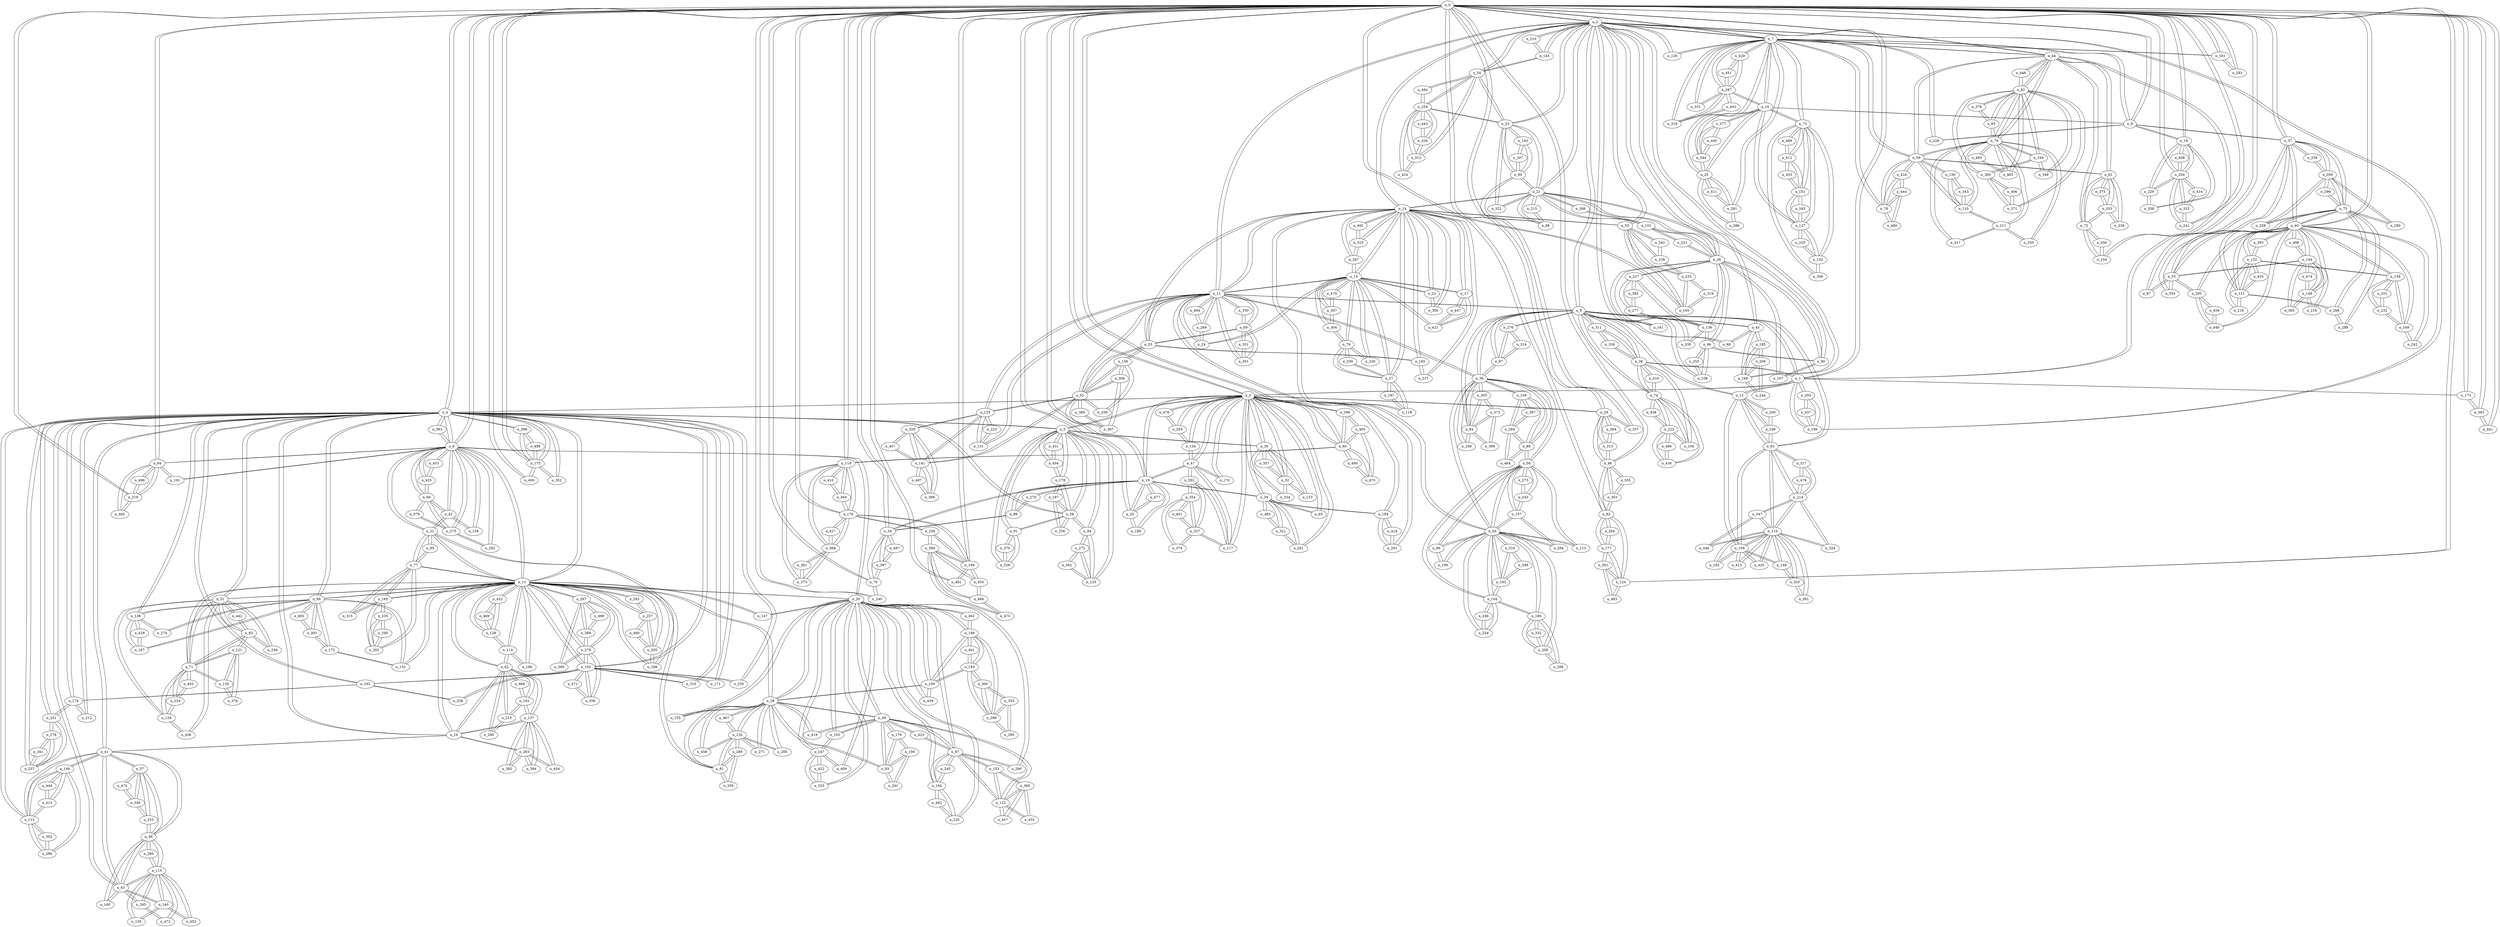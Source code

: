 graph g18 {
n_0--n_2
n_0--n_1
n_0--n_3
n_0--n_4
n_0--n_6
n_0--n_7
n_0--n_8
n_0--n_18
n_0--n_19
n_0--n_29
n_0--n_34
n_0--n_35
n_0--n_37
n_0--n_40
n_0--n_44
n_0--n_46
n_0--n_60
n_0--n_64
n_0--n_70
n_0--n_92
n_0--n_119
n_0--n_124
n_0--n_173
n_0--n_175
n_0--n_176
n_0--n_181
n_0--n_199
n_0--n_204
n_0--n_219
n_0--n_240
n_0--n_241
n_0--n_283
n_0--n_337
n_0--n_363
n_0--n_400
n_0--n_441
n_0--n_481
n_1--n_0
n_1--n_2
n_1--n_3
n_1--n_9
n_1--n_12
n_1--n_38
n_1--n_173
n_1--n_186
n_1--n_293
n_2--n_0
n_2--n_1
n_2--n_7
n_2--n_9
n_2--n_11
n_2--n_14
n_2--n_21
n_2--n_23
n_2--n_26
n_2--n_45
n_2--n_54
n_2--n_55
n_2--n_126
n_2--n_145
n_2--n_161
n_2--n_168
n_2--n_186
n_2--n_210
n_3--n_1
n_3--n_0
n_3--n_4
n_3--n_5
n_3--n_19
n_3--n_29
n_3--n_30
n_3--n_32
n_3--n_39
n_3--n_47
n_3--n_60
n_3--n_65
n_3--n_117
n_3--n_134
n_3--n_170
n_3--n_184
n_3--n_201
n_3--n_203
n_3--n_261
n_3--n_399
n_3--n_476
n_4--n_3
n_4--n_0
n_4--n_5
n_4--n_6
n_4--n_13
n_4--n_16
n_4--n_41
n_4--n_43
n_4--n_51
n_4--n_58
n_4--n_99
n_4--n_102
n_4--n_112
n_4--n_138
n_4--n_163
n_4--n_171
n_4--n_174
n_4--n_175
n_4--n_212
n_4--n_230
n_4--n_231
n_4--n_237
n_4--n_316
n_4--n_352
n_4--n_388
n_4--n_393
n_5--n_4
n_5--n_3
n_5--n_30
n_5--n_58
n_5--n_91
n_5--n_94
n_5--n_125
n_5--n_178
n_5--n_328
n_5--n_404
n_5--n_431
n_6--n_0
n_6--n_4
n_6--n_13
n_6--n_20
n_6--n_31
n_6--n_42
n_6--n_64
n_6--n_66
n_6--n_158
n_6--n_191
n_6--n_275
n_6--n_282
n_6--n_393
n_6--n_425
n_6--n_453
n_7--n_2
n_7--n_0
n_7--n_8
n_7--n_10
n_7--n_25
n_7--n_44
n_7--n_59
n_7--n_73
n_7--n_78
n_7--n_126
n_7--n_181
n_7--n_228
n_7--n_281
n_7--n_287
n_7--n_318
n_7--n_331
n_7--n_429
n_8--n_7
n_8--n_0
n_8--n_10
n_8--n_18
n_8--n_37
n_8--n_228
n_9--n_2
n_9--n_1
n_9--n_11
n_9--n_12
n_9--n_36
n_9--n_38
n_9--n_45
n_9--n_63
n_9--n_68
n_9--n_74
n_9--n_84
n_9--n_87
n_9--n_161
n_9--n_276
n_9--n_311
n_10--n_8
n_10--n_7
n_10--n_25
n_10--n_73
n_10--n_127
n_10--n_287
n_10--n_344
n_10--n_377
n_11--n_9
n_11--n_2
n_11--n_14
n_11--n_15
n_11--n_24
n_11--n_33
n_11--n_36
n_11--n_50
n_11--n_52
n_11--n_69
n_11--n_123
n_11--n_131
n_11--n_269
n_11--n_301
n_11--n_350
n_11--n_494
n_12--n_9
n_12--n_1
n_12--n_63
n_12--n_109
n_12--n_166
n_12--n_200
n_13--n_4
n_13--n_6
n_13--n_16
n_13--n_20
n_13--n_28
n_13--n_31
n_13--n_51
n_13--n_62
n_13--n_71
n_13--n_77
n_13--n_81
n_13--n_99
n_13--n_102
n_13--n_114
n_13--n_128
n_13--n_147
n_13--n_152
n_13--n_165
n_13--n_196
n_13--n_198
n_13--n_205
n_13--n_257
n_13--n_262
n_13--n_279
n_13--n_297
n_13--n_432
n_14--n_2
n_14--n_11
n_14--n_15
n_14--n_17
n_14--n_21
n_14--n_22
n_14--n_27
n_14--n_33
n_14--n_55
n_14--n_105
n_14--n_118
n_14--n_192
n_14--n_217
n_14--n_267
n_14--n_306
n_14--n_323
n_14--n_492
n_15--n_11
n_15--n_14
n_15--n_17
n_15--n_22
n_15--n_24
n_15--n_27
n_15--n_79
n_15--n_226
n_15--n_267
n_15--n_304
n_15--n_307
n_15--n_421
n_15--n_479
n_16--n_4
n_16--n_13
n_16--n_41
n_16--n_62
n_16--n_137
n_16--n_263
n_17--n_15
n_17--n_14
n_17--n_421
n_17--n_447
n_18--n_8
n_18--n_0
n_18--n_204
n_18--n_229
n_18--n_358
n_18--n_408
n_19--n_0
n_19--n_3
n_19--n_34
n_19--n_35
n_19--n_39
n_19--n_47
n_19--n_88
n_19--n_189
n_19--n_270
n_19--n_477
n_20--n_13
n_20--n_6
n_20--n_28
n_20--n_49
n_20--n_67
n_20--n_100
n_20--n_103
n_20--n_147
n_20--n_155
n_20--n_188
n_20--n_194
n_20--n_225
n_20--n_247
n_20--n_266
n_20--n_325
n_20--n_409
n_20--n_439
n_20--n_462
n_21--n_14
n_21--n_2
n_21--n_23
n_21--n_26
n_21--n_80
n_21--n_90
n_21--n_98
n_21--n_101
n_21--n_215
n_21--n_322
n_21--n_366
n_22--n_15
n_22--n_14
n_22--n_306
n_23--n_21
n_23--n_2
n_23--n_54
n_23--n_90
n_23--n_143
n_23--n_254
n_23--n_322
n_24--n_11
n_24--n_15
n_24--n_269
n_25--n_10
n_25--n_7
n_25--n_281
n_25--n_344
n_25--n_386
n_25--n_411
n_26--n_21
n_26--n_2
n_26--n_80
n_26--n_96
n_26--n_101
n_26--n_107
n_26--n_108
n_26--n_136
n_26--n_221
n_26--n_227
n_27--n_15
n_27--n_14
n_27--n_79
n_27--n_118
n_27--n_187
n_27--n_339
n_28--n_13
n_28--n_20
n_28--n_49
n_28--n_81
n_28--n_93
n_28--n_100
n_28--n_120
n_28--n_155
n_28--n_271
n_28--n_285
n_28--n_419
n_28--n_458
n_28--n_467
n_29--n_3
n_29--n_0
n_29--n_46
n_29--n_313
n_29--n_337
n_29--n_384
n_30--n_3
n_30--n_5
n_30--n_32
n_30--n_133
n_30--n_334
n_30--n_357
n_31--n_13
n_31--n_6
n_31--n_42
n_31--n_77
n_31--n_95
n_31--n_198
n_32--n_30
n_32--n_3
n_32--n_133
n_32--n_334
n_32--n_357
n_33--n_14
n_33--n_11
n_33--n_52
n_33--n_69
n_33--n_156
n_33--n_192
n_34--n_19
n_34--n_0
n_34--n_70
n_34--n_88
n_34--n_387
n_34--n_497
n_35--n_19
n_35--n_0
n_35--n_189
n_35--n_477
n_36--n_9
n_36--n_11
n_36--n_50
n_36--n_56
n_36--n_84
n_36--n_87
n_36--n_89
n_36--n_159
n_36--n_249
n_36--n_305
n_37--n_0
n_37--n_8
n_37--n_40
n_37--n_53
n_37--n_75
n_37--n_97
n_37--n_209
n_37--n_239
n_38--n_9
n_38--n_1
n_38--n_74
n_38--n_106
n_38--n_311
n_38--n_336
n_38--n_416
n_39--n_19
n_39--n_3
n_39--n_65
n_39--n_184
n_39--n_261
n_39--n_321
n_39--n_485
n_40--n_37
n_40--n_0
n_40--n_53
n_40--n_75
n_40--n_111
n_40--n_132
n_40--n_139
n_40--n_144
n_40--n_148
n_40--n_169
n_40--n_242
n_40--n_295
n_40--n_353
n_40--n_383
n_40--n_440
n_40--n_498
n_41--n_16
n_41--n_4
n_41--n_43
n_41--n_48
n_41--n_57
n_41--n_112
n_41--n_146
n_42--n_6
n_42--n_31
n_42--n_66
n_42--n_158
n_43--n_41
n_43--n_4
n_43--n_48
n_43--n_115
n_43--n_140
n_43--n_160
n_43--n_265
n_44--n_7
n_44--n_0
n_44--n_59
n_44--n_61
n_44--n_72
n_44--n_76
n_44--n_82
n_44--n_154
n_44--n_448
n_45--n_2
n_45--n_9
n_45--n_68
n_45--n_168
n_45--n_185
n_46--n_29
n_46--n_0
n_46--n_92
n_46--n_303
n_46--n_313
n_46--n_335
n_47--n_19
n_47--n_3
n_47--n_117
n_47--n_134
n_47--n_170
n_47--n_292
n_48--n_41
n_48--n_43
n_48--n_57
n_48--n_115
n_48--n_160
n_48--n_252
n_48--n_260
n_49--n_20
n_49--n_28
n_49--n_67
n_49--n_93
n_49--n_103
n_49--n_122
n_49--n_179
n_49--n_419
n_49--n_423
n_50--n_36
n_50--n_11
n_50--n_56
n_50--n_86
n_50--n_104
n_50--n_113
n_50--n_157
n_50--n_180
n_50--n_183
n_50--n_190
n_50--n_208
n_50--n_234
n_50--n_294
n_50--n_310
n_51--n_4
n_51--n_13
n_51--n_71
n_51--n_83
n_51--n_129
n_51--n_248
n_51--n_436
n_51--n_442
n_52--n_33
n_52--n_11
n_52--n_123
n_52--n_141
n_52--n_156
n_52--n_259
n_52--n_309
n_52--n_367
n_52--n_385
n_53--n_40
n_53--n_37
n_53--n_97
n_53--n_144
n_53--n_295
n_53--n_353
n_54--n_23
n_54--n_2
n_54--n_145
n_54--n_254
n_54--n_312
n_54--n_484
n_55--n_2
n_55--n_14
n_55--n_105
n_55--n_233
n_55--n_238
n_55--n_342
n_56--n_50
n_56--n_36
n_56--n_86
n_56--n_89
n_56--n_104
n_56--n_113
n_56--n_157
n_56--n_243
n_56--n_273
n_57--n_48
n_57--n_41
n_57--n_252
n_57--n_346
n_57--n_475
n_58--n_5
n_58--n_4
n_58--n_91
n_58--n_94
n_58--n_178
n_58--n_197
n_58--n_256
n_59--n_44
n_59--n_7
n_59--n_61
n_59--n_76
n_59--n_78
n_59--n_110
n_59--n_130
n_59--n_434
n_60--n_3
n_60--n_0
n_60--n_119
n_60--n_399
n_60--n_405
n_60--n_470
n_60--n_490
n_61--n_44
n_61--n_59
n_61--n_72
n_61--n_253
n_61--n_338
n_61--n_375
n_62--n_16
n_62--n_13
n_62--n_114
n_62--n_137
n_62--n_162
n_62--n_213
n_62--n_280
n_62--n_468
n_63--n_12
n_63--n_9
n_63--n_109
n_63--n_116
n_63--n_166
n_63--n_214
n_63--n_317
n_64--n_6
n_64--n_0
n_64--n_191
n_64--n_219
n_64--n_465
n_64--n_496
n_65--n_3
n_65--n_39
n_66--n_6
n_66--n_42
n_66--n_275
n_66--n_379
n_66--n_425
n_67--n_49
n_67--n_20
n_67--n_122
n_67--n_153
n_67--n_194
n_67--n_245
n_67--n_266
n_67--n_423
n_68--n_45
n_68--n_9
n_69--n_11
n_69--n_33
n_69--n_301
n_69--n_350
n_69--n_351
n_70--n_34
n_70--n_0
n_70--n_240
n_70--n_387
n_71--n_51
n_71--n_13
n_71--n_83
n_71--n_121
n_71--n_129
n_71--n_135
n_71--n_224
n_71--n_403
n_72--n_44
n_72--n_61
n_72--n_154
n_72--n_253
n_72--n_456
n_73--n_10
n_73--n_7
n_73--n_127
n_73--n_142
n_73--n_151
n_73--n_308
n_73--n_412
n_73--n_489
n_74--n_38
n_74--n_9
n_74--n_106
n_74--n_222
n_74--n_416
n_74--n_430
n_74--n_438
n_75--n_40
n_75--n_37
n_75--n_111
n_75--n_209
n_75--n_258
n_75--n_268
n_75--n_288
n_75--n_290
n_75--n_299
n_76--n_44
n_76--n_59
n_76--n_82
n_76--n_85
n_76--n_110
n_76--n_164
n_76--n_211
n_76--n_250
n_76--n_417
n_76--n_463
n_76--n_493
n_77--n_13
n_77--n_31
n_77--n_95
n_77--n_165
n_77--n_202
n_77--n_315
n_78--n_7
n_78--n_59
n_78--n_434
n_78--n_444
n_78--n_480
n_79--n_27
n_79--n_15
n_79--n_226
n_79--n_304
n_79--n_339
n_80--n_26
n_80--n_21
n_80--n_96
n_80--n_107
n_81--n_28
n_81--n_13
n_81--n_120
n_81--n_289
n_81--n_359
n_82--n_76
n_82--n_44
n_82--n_85
n_82--n_164
n_82--n_348
n_82--n_360
n_82--n_371
n_82--n_378
n_82--n_448
n_82--n_463
n_83--n_71
n_83--n_51
n_83--n_121
n_83--n_248
n_83--n_442
n_84--n_36
n_84--n_9
n_84--n_249
n_84--n_305
n_84--n_372
n_84--n_398
n_85--n_82
n_85--n_76
n_85--n_378
n_86--n_56
n_86--n_50
n_86--n_190
n_87--n_36
n_87--n_9
n_87--n_276
n_87--n_314
n_88--n_34
n_88--n_19
n_88--n_270
n_89--n_56
n_89--n_36
n_89--n_159
n_89--n_284
n_89--n_464
n_90--n_23
n_90--n_21
n_90--n_98
n_90--n_143
n_90--n_207
n_91--n_58
n_91--n_5
n_91--n_328
n_91--n_370
n_92--n_46
n_92--n_0
n_92--n_124
n_92--n_177
n_92--n_264
n_92--n_303
n_93--n_49
n_93--n_28
n_93--n_179
n_93--n_195
n_93--n_291
n_94--n_5
n_94--n_58
n_94--n_125
n_94--n_272
n_95--n_31
n_95--n_77
n_96--n_80
n_96--n_26
n_96--n_108
n_96--n_136
n_96--n_255
n_97--n_37
n_97--n_53
n_98--n_90
n_98--n_21
n_98--n_215
n_99--n_4
n_99--n_13
n_99--n_138
n_99--n_152
n_99--n_167
n_99--n_172
n_99--n_274
n_99--n_491
n_99--n_495
n_100--n_28
n_100--n_20
n_100--n_188
n_100--n_193
n_100--n_439
n_101--n_21
n_101--n_26
n_101--n_221
n_101--n_366
n_102--n_4
n_102--n_13
n_102--n_163
n_102--n_171
n_102--n_230
n_102--n_279
n_102--n_316
n_102--n_326
n_102--n_356
n_102--n_471
n_103--n_49
n_103--n_20
n_103--n_247
n_104--n_50
n_104--n_56
n_104--n_180
n_104--n_183
n_104--n_234
n_104--n_246
n_105--n_14
n_105--n_55
n_105--n_233
n_105--n_319
n_106--n_74
n_106--n_38
n_106--n_222
n_107--n_26
n_107--n_80
n_108--n_96
n_108--n_26
n_108--n_255
n_109--n_63
n_109--n_12
n_109--n_116
n_109--n_149
n_109--n_182
n_109--n_413
n_109--n_420
n_110--n_59
n_110--n_76
n_110--n_130
n_110--n_211
n_110--n_343
n_111--n_75
n_111--n_40
n_111--n_132
n_111--n_218
n_111--n_268
n_111--n_435
n_112--n_4
n_112--n_41
n_112--n_146
n_112--n_286
n_112--n_302
n_112--n_415
n_113--n_56
n_113--n_50
n_114--n_62
n_114--n_13
n_114--n_128
n_114--n_196
n_115--n_48
n_115--n_43
n_115--n_140
n_115--n_150
n_115--n_260
n_115--n_265
n_115--n_452
n_115--n_472
n_116--n_109
n_116--n_63
n_116--n_149
n_116--n_182
n_116--n_214
n_116--n_320
n_116--n_324
n_116--n_347
n_116--n_391
n_116--n_413
n_116--n_420
n_116--n_446
n_117--n_47
n_117--n_3
n_117--n_292
n_117--n_327
n_118--n_14
n_118--n_27
n_118--n_187
n_119--n_60
n_119--n_0
n_119--n_176
n_119--n_364
n_119--n_368
n_119--n_373
n_119--n_410
n_120--n_81
n_120--n_28
n_120--n_271
n_120--n_285
n_120--n_289
n_120--n_458
n_120--n_467
n_121--n_83
n_121--n_71
n_121--n_135
n_121--n_376
n_122--n_67
n_122--n_49
n_122--n_153
n_122--n_380
n_122--n_455
n_122--n_457
n_123--n_52
n_123--n_11
n_123--n_131
n_123--n_141
n_123--n_223
n_123--n_329
n_124--n_92
n_124--n_0
n_124--n_177
n_124--n_361
n_124--n_483
n_125--n_5
n_125--n_94
n_125--n_272
n_125--n_362
n_126--n_2
n_126--n_7
n_127--n_10
n_127--n_73
n_127--n_142
n_127--n_151
n_127--n_220
n_127--n_345
n_128--n_114
n_128--n_13
n_128--n_432
n_128--n_469
n_129--n_71
n_129--n_51
n_129--n_224
n_129--n_436
n_130--n_110
n_130--n_59
n_130--n_343
n_131--n_123
n_131--n_11
n_131--n_223
n_132--n_111
n_132--n_40
n_132--n_139
n_132--n_218
n_132--n_383
n_132--n_435
n_133--n_32
n_133--n_30
n_134--n_47
n_134--n_3
n_134--n_203
n_135--n_121
n_135--n_71
n_135--n_376
n_136--n_26
n_136--n_96
n_136--n_227
n_136--n_277
n_136--n_330
n_137--n_16
n_137--n_62
n_137--n_162
n_137--n_263
n_137--n_392
n_137--n_394
n_137--n_454
n_138--n_99
n_138--n_4
n_138--n_167
n_138--n_274
n_138--n_428
n_139--n_132
n_139--n_40
n_139--n_169
n_139--n_232
n_139--n_251
n_140--n_115
n_140--n_43
n_140--n_150
n_140--n_452
n_141--n_52
n_141--n_123
n_141--n_329
n_141--n_396
n_141--n_407
n_141--n_487
n_142--n_127
n_142--n_73
n_142--n_220
n_142--n_308
n_143--n_90
n_143--n_23
n_143--n_207
n_144--n_40
n_144--n_53
n_144--n_148
n_144--n_216
n_144--n_365
n_144--n_474
n_144--n_498
n_145--n_54
n_145--n_2
n_145--n_210
n_146--n_112
n_146--n_41
n_146--n_286
n_146--n_415
n_146--n_449
n_147--n_20
n_147--n_13
n_148--n_144
n_148--n_40
n_148--n_216
n_148--n_365
n_148--n_474
n_149--n_109
n_149--n_116
n_149--n_320
n_150--n_115
n_150--n_140
n_151--n_127
n_151--n_73
n_151--n_345
n_151--n_412
n_151--n_433
n_152--n_99
n_152--n_13
n_152--n_172
n_153--n_122
n_153--n_67
n_153--n_380
n_154--n_72
n_154--n_44
n_154--n_456
n_155--n_20
n_155--n_28
n_156--n_52
n_156--n_33
n_156--n_259
n_156--n_309
n_157--n_56
n_157--n_50
n_157--n_243
n_157--n_294
n_158--n_42
n_158--n_6
n_159--n_89
n_159--n_36
n_159--n_284
n_159--n_397
n_160--n_43
n_160--n_48
n_161--n_9
n_161--n_2
n_162--n_137
n_162--n_62
n_162--n_213
n_162--n_468
n_163--n_102
n_163--n_4
n_163--n_174
n_163--n_326
n_164--n_76
n_164--n_82
n_164--n_348
n_164--n_360
n_165--n_77
n_165--n_13
n_165--n_202
n_165--n_235
n_165--n_315
n_166--n_12
n_166--n_63
n_166--n_200
n_167--n_99
n_167--n_138
n_167--n_428
n_168--n_45
n_168--n_2
n_168--n_185
n_168--n_206
n_168--n_244
n_169--n_40
n_169--n_139
n_169--n_232
n_169--n_242
n_170--n_47
n_170--n_3
n_171--n_102
n_171--n_4
n_172--n_152
n_172--n_99
n_172--n_491
n_173--n_1
n_173--n_0
n_173--n_363
n_174--n_163
n_174--n_4
n_174--n_212
n_174--n_231
n_175--n_0
n_175--n_4
n_175--n_352
n_175--n_388
n_175--n_400
n_175--n_488
n_176--n_119
n_176--n_0
n_176--n_199
n_176--n_236
n_176--n_364
n_176--n_368
n_176--n_427
n_177--n_92
n_177--n_124
n_177--n_264
n_177--n_361
n_178--n_5
n_178--n_58
n_178--n_197
n_178--n_404
n_179--n_93
n_179--n_49
n_179--n_195
n_180--n_104
n_180--n_50
n_180--n_208
n_180--n_298
n_180--n_332
n_181--n_7
n_181--n_0
n_181--n_283
n_182--n_109
n_182--n_116
n_183--n_50
n_183--n_104
n_183--n_310
n_183--n_349
n_184--n_3
n_184--n_39
n_184--n_201
n_184--n_418
n_185--n_168
n_185--n_45
n_185--n_206
n_186--n_2
n_186--n_1
n_186--n_293
n_186--n_437
n_187--n_118
n_187--n_27
n_188--n_100
n_188--n_20
n_188--n_193
n_188--n_296
n_188--n_461
n_188--n_462
n_189--n_35
n_189--n_19
n_190--n_86
n_190--n_50
n_191--n_64
n_191--n_6
n_192--n_14
n_192--n_33
n_192--n_217
n_193--n_188
n_193--n_100
n_193--n_296
n_193--n_300
n_193--n_461
n_194--n_67
n_194--n_20
n_194--n_225
n_194--n_245
n_194--n_482
n_195--n_179
n_195--n_93
n_195--n_291
n_196--n_114
n_196--n_13
n_197--n_178
n_197--n_58
n_197--n_256
n_198--n_31
n_198--n_13
n_198--n_205
n_199--n_176
n_199--n_0
n_199--n_236
n_199--n_389
n_199--n_450
n_199--n_481
n_200--n_166
n_200--n_12
n_201--n_184
n_201--n_3
n_201--n_418
n_202--n_77
n_202--n_165
n_202--n_235
n_202--n_340
n_203--n_134
n_203--n_3
n_203--n_476
n_204--n_18
n_204--n_0
n_204--n_229
n_204--n_241
n_204--n_333
n_204--n_408
n_204--n_414
n_205--n_13
n_205--n_198
n_205--n_257
n_205--n_460
n_206--n_168
n_206--n_185
n_206--n_244
n_207--n_90
n_207--n_143
n_208--n_50
n_208--n_180
n_208--n_298
n_208--n_332
n_209--n_75
n_209--n_37
n_209--n_239
n_209--n_258
n_209--n_290
n_209--n_299
n_210--n_145
n_210--n_2
n_211--n_76
n_211--n_110
n_211--n_250
n_211--n_417
n_212--n_174
n_212--n_4
n_213--n_62
n_213--n_162
n_213--n_280
n_214--n_116
n_214--n_63
n_214--n_317
n_214--n_324
n_214--n_347
n_214--n_478
n_215--n_98
n_215--n_21
n_216--n_144
n_216--n_148
n_217--n_192
n_217--n_14
n_218--n_132
n_218--n_111
n_219--n_64
n_219--n_0
n_219--n_465
n_219--n_496
n_220--n_127
n_220--n_142
n_221--n_101
n_221--n_26
n_222--n_106
n_222--n_74
n_222--n_430
n_222--n_438
n_222--n_486
n_223--n_131
n_223--n_123
n_224--n_129
n_224--n_71
n_224--n_403
n_225--n_194
n_225--n_20
n_225--n_482
n_226--n_15
n_226--n_79
n_227--n_136
n_227--n_26
n_227--n_277
n_227--n_382
n_228--n_8
n_228--n_7
n_229--n_204
n_229--n_18
n_229--n_358
n_230--n_102
n_230--n_4
n_231--n_174
n_231--n_4
n_231--n_237
n_231--n_278
n_232--n_169
n_232--n_139
n_232--n_251
n_233--n_55
n_233--n_105
n_233--n_238
n_233--n_319
n_234--n_50
n_234--n_104
n_234--n_246
n_235--n_165
n_235--n_202
n_235--n_340
n_236--n_199
n_236--n_176
n_236--n_389
n_237--n_4
n_237--n_231
n_237--n_278
n_237--n_341
n_238--n_233
n_238--n_55
n_238--n_342
n_239--n_209
n_239--n_37
n_240--n_70
n_240--n_0
n_241--n_204
n_241--n_0
n_241--n_333
n_242--n_169
n_242--n_40
n_243--n_157
n_243--n_56
n_243--n_273
n_244--n_206
n_244--n_168
n_245--n_194
n_245--n_67
n_246--n_104
n_246--n_234
n_247--n_20
n_247--n_103
n_247--n_325
n_247--n_409
n_247--n_422
n_248--n_51
n_248--n_83
n_249--n_84
n_249--n_36
n_250--n_211
n_250--n_76
n_251--n_139
n_251--n_232
n_252--n_57
n_252--n_48
n_252--n_346
n_253--n_61
n_253--n_72
n_253--n_338
n_253--n_375
n_254--n_54
n_254--n_23
n_254--n_312
n_254--n_424
n_254--n_426
n_254--n_443
n_254--n_484
n_255--n_96
n_255--n_108
n_256--n_58
n_256--n_197
n_257--n_205
n_257--n_13
n_257--n_262
n_257--n_460
n_258--n_209
n_258--n_75
n_259--n_156
n_259--n_52
n_260--n_48
n_260--n_115
n_261--n_39
n_261--n_3
n_261--n_321
n_262--n_257
n_262--n_13
n_263--n_137
n_263--n_16
n_263--n_392
n_263--n_394
n_263--n_454
n_264--n_177
n_264--n_92
n_265--n_43
n_265--n_115
n_265--n_472
n_266--n_67
n_266--n_20
n_267--n_15
n_267--n_14
n_267--n_323
n_268--n_75
n_268--n_111
n_268--n_288
n_269--n_24
n_269--n_11
n_269--n_494
n_270--n_88
n_270--n_19
n_271--n_120
n_271--n_28
n_272--n_94
n_272--n_125
n_272--n_362
n_273--n_243
n_273--n_56
n_274--n_138
n_274--n_99
n_275--n_66
n_275--n_6
n_275--n_282
n_275--n_379
n_276--n_87
n_276--n_9
n_276--n_314
n_277--n_136
n_277--n_227
n_277--n_330
n_277--n_382
n_278--n_231
n_278--n_237
n_278--n_341
n_279--n_102
n_279--n_13
n_279--n_297
n_279--n_356
n_279--n_369
n_279--n_390
n_280--n_213
n_280--n_62
n_281--n_25
n_281--n_7
n_281--n_386
n_281--n_411
n_282--n_275
n_282--n_6
n_283--n_181
n_283--n_0
n_284--n_89
n_284--n_159
n_284--n_397
n_284--n_464
n_285--n_120
n_285--n_28
n_286--n_146
n_286--n_112
n_286--n_302
n_287--n_7
n_287--n_10
n_287--n_318
n_287--n_331
n_287--n_402
n_287--n_429
n_287--n_451
n_288--n_268
n_288--n_75
n_289--n_120
n_289--n_81
n_289--n_359
n_290--n_209
n_290--n_75
n_291--n_195
n_291--n_93
n_292--n_117
n_292--n_47
n_292--n_327
n_292--n_354
n_293--n_186
n_293--n_1
n_293--n_437
n_294--n_157
n_294--n_50
n_295--n_53
n_295--n_40
n_295--n_440
n_295--n_459
n_296--n_193
n_296--n_188
n_296--n_300
n_296--n_355
n_296--n_395
n_297--n_279
n_297--n_13
n_297--n_369
n_297--n_390
n_297--n_499
n_298--n_208
n_298--n_180
n_299--n_209
n_299--n_75
n_300--n_193
n_300--n_296
n_300--n_355
n_301--n_69
n_301--n_11
n_301--n_351
n_302--n_286
n_302--n_112
n_303--n_46
n_303--n_92
n_303--n_335
n_304--n_79
n_304--n_15
n_304--n_307
n_305--n_84
n_305--n_36
n_305--n_372
n_306--n_22
n_306--n_14
n_307--n_304
n_307--n_15
n_307--n_479
n_308--n_73
n_308--n_142
n_309--n_52
n_309--n_156
n_309--n_367
n_310--n_183
n_310--n_50
n_310--n_349
n_311--n_38
n_311--n_9
n_311--n_336
n_312--n_254
n_312--n_54
n_312--n_424
n_312--n_426
n_313--n_29
n_313--n_46
n_313--n_384
n_314--n_276
n_314--n_87
n_315--n_165
n_315--n_77
n_316--n_102
n_316--n_4
n_317--n_214
n_317--n_63
n_317--n_478
n_318--n_287
n_318--n_7
n_318--n_402
n_319--n_233
n_319--n_105
n_320--n_149
n_320--n_116
n_320--n_391
n_321--n_261
n_321--n_39
n_321--n_485
n_322--n_23
n_322--n_21
n_323--n_267
n_323--n_14
n_323--n_492
n_324--n_116
n_324--n_214
n_325--n_247
n_325--n_20
n_325--n_422
n_326--n_163
n_326--n_102
n_327--n_292
n_327--n_117
n_327--n_354
n_327--n_374
n_327--n_401
n_328--n_91
n_328--n_5
n_328--n_370
n_329--n_123
n_329--n_141
n_329--n_396
n_329--n_407
n_330--n_277
n_330--n_136
n_331--n_7
n_331--n_287
n_332--n_208
n_332--n_180
n_333--n_241
n_333--n_204
n_333--n_414
n_334--n_30
n_334--n_32
n_335--n_303
n_335--n_46
n_336--n_311
n_336--n_38
n_337--n_29
n_337--n_0
n_338--n_253
n_338--n_61
n_339--n_27
n_339--n_79
n_340--n_235
n_340--n_202
n_341--n_278
n_341--n_237
n_342--n_55
n_342--n_238
n_343--n_130
n_343--n_110
n_344--n_25
n_344--n_10
n_344--n_377
n_344--n_445
n_345--n_127
n_345--n_151
n_346--n_252
n_346--n_57
n_346--n_475
n_347--n_214
n_347--n_116
n_347--n_446
n_348--n_164
n_348--n_82
n_349--n_310
n_349--n_183
n_350--n_69
n_350--n_11
n_351--n_301
n_351--n_69
n_352--n_175
n_352--n_4
n_353--n_40
n_353--n_53
n_354--n_292
n_354--n_327
n_354--n_374
n_354--n_401
n_355--n_300
n_355--n_296
n_355--n_395
n_356--n_279
n_356--n_102
n_356--n_471
n_357--n_30
n_357--n_32
n_358--n_229
n_358--n_18
n_359--n_81
n_359--n_289
n_360--n_164
n_360--n_82
n_360--n_371
n_360--n_406
n_361--n_177
n_361--n_124
n_361--n_483
n_362--n_272
n_362--n_125
n_363--n_173
n_363--n_0
n_363--n_441
n_364--n_176
n_364--n_119
n_364--n_410
n_365--n_148
n_365--n_144
n_366--n_101
n_366--n_21
n_367--n_309
n_367--n_52
n_367--n_385
n_368--n_119
n_368--n_176
n_368--n_373
n_368--n_381
n_368--n_427
n_369--n_297
n_369--n_279
n_369--n_499
n_370--n_91
n_370--n_328
n_371--n_360
n_371--n_82
n_371--n_406
n_372--n_305
n_372--n_84
n_372--n_398
n_373--n_368
n_373--n_119
n_373--n_381
n_374--n_354
n_374--n_327
n_375--n_253
n_375--n_61
n_376--n_121
n_376--n_135
n_377--n_344
n_377--n_10
n_377--n_445
n_378--n_85
n_378--n_82
n_379--n_275
n_379--n_66
n_380--n_122
n_380--n_153
n_380--n_455
n_380--n_457
n_381--n_373
n_381--n_368
n_382--n_277
n_382--n_227
n_383--n_132
n_383--n_40
n_384--n_313
n_384--n_29
n_385--n_367
n_385--n_52
n_386--n_281
n_386--n_25
n_387--n_34
n_387--n_70
n_387--n_497
n_388--n_4
n_388--n_175
n_388--n_488
n_389--n_199
n_389--n_236
n_389--n_450
n_389--n_466
n_389--n_473
n_390--n_297
n_390--n_279
n_391--n_116
n_391--n_320
n_392--n_137
n_392--n_263
n_393--n_6
n_393--n_4
n_394--n_137
n_394--n_263
n_395--n_296
n_395--n_355
n_396--n_329
n_396--n_141
n_396--n_487
n_397--n_159
n_397--n_284
n_398--n_84
n_398--n_372
n_399--n_60
n_399--n_3
n_399--n_405
n_400--n_175
n_400--n_0
n_401--n_327
n_401--n_354
n_402--n_318
n_402--n_287
n_403--n_71
n_403--n_224
n_404--n_178
n_404--n_5
n_404--n_431
n_405--n_399
n_405--n_60
n_405--n_470
n_406--n_371
n_406--n_360
n_407--n_329
n_407--n_141
n_408--n_18
n_408--n_204
n_409--n_247
n_409--n_20
n_410--n_364
n_410--n_119
n_411--n_281
n_411--n_25
n_412--n_151
n_412--n_73
n_412--n_433
n_412--n_489
n_413--n_109
n_413--n_116
n_414--n_333
n_414--n_204
n_415--n_146
n_415--n_112
n_415--n_449
n_416--n_74
n_416--n_38
n_417--n_211
n_417--n_76
n_418--n_184
n_418--n_201
n_419--n_49
n_419--n_28
n_420--n_109
n_420--n_116
n_421--n_15
n_421--n_17
n_421--n_447
n_422--n_325
n_422--n_247
n_423--n_67
n_423--n_49
n_424--n_312
n_424--n_254
n_425--n_66
n_425--n_6
n_425--n_453
n_426--n_312
n_426--n_254
n_426--n_443
n_427--n_176
n_427--n_368
n_428--n_167
n_428--n_138
n_429--n_287
n_429--n_7
n_429--n_451
n_430--n_74
n_430--n_222
n_430--n_486
n_431--n_404
n_431--n_5
n_432--n_128
n_432--n_13
n_432--n_469
n_433--n_412
n_433--n_151
n_434--n_78
n_434--n_59
n_434--n_444
n_435--n_132
n_435--n_111
n_436--n_129
n_436--n_51
n_437--n_186
n_437--n_293
n_438--n_74
n_438--n_222
n_439--n_20
n_439--n_100
n_440--n_295
n_440--n_40
n_440--n_459
n_441--n_363
n_441--n_0
n_442--n_83
n_442--n_51
n_443--n_254
n_443--n_426
n_444--n_434
n_444--n_78
n_444--n_480
n_445--n_344
n_445--n_377
n_446--n_347
n_446--n_116
n_447--n_421
n_447--n_17
n_448--n_44
n_448--n_82
n_449--n_415
n_449--n_146
n_450--n_389
n_450--n_199
n_450--n_466
n_451--n_429
n_451--n_287
n_452--n_140
n_452--n_115
n_453--n_425
n_453--n_6
n_454--n_263
n_454--n_137
n_455--n_122
n_455--n_380
n_456--n_154
n_456--n_72
n_457--n_380
n_457--n_122
n_458--n_120
n_458--n_28
n_459--n_295
n_459--n_440
n_460--n_205
n_460--n_257
n_461--n_193
n_461--n_188
n_462--n_188
n_462--n_20
n_463--n_76
n_463--n_82
n_463--n_493
n_464--n_89
n_464--n_284
n_465--n_64
n_465--n_219
n_466--n_450
n_466--n_389
n_466--n_473
n_467--n_120
n_467--n_28
n_468--n_62
n_468--n_162
n_469--n_128
n_469--n_432
n_470--n_60
n_470--n_405
n_470--n_490
n_471--n_356
n_471--n_102
n_472--n_265
n_472--n_115
n_473--n_466
n_473--n_389
n_474--n_148
n_474--n_144
n_475--n_346
n_475--n_57
n_476--n_203
n_476--n_3
n_477--n_35
n_477--n_19
n_478--n_317
n_478--n_214
n_479--n_307
n_479--n_15
n_480--n_444
n_480--n_78
n_481--n_199
n_481--n_0
n_482--n_194
n_482--n_225
n_483--n_124
n_483--n_361
n_484--n_254
n_484--n_54
n_485--n_39
n_485--n_321
n_486--n_430
n_486--n_222
n_487--n_396
n_487--n_141
n_488--n_388
n_488--n_175
n_489--n_412
n_489--n_73
n_490--n_470
n_490--n_60
n_491--n_172
n_491--n_99
n_491--n_495
n_492--n_323
n_492--n_14
n_493--n_76
n_493--n_463
n_494--n_269
n_494--n_11
n_495--n_491
n_495--n_99
n_496--n_64
n_496--n_219
n_497--n_387
n_497--n_34
n_498--n_144
n_498--n_40
n_499--n_297
n_499--n_369
}